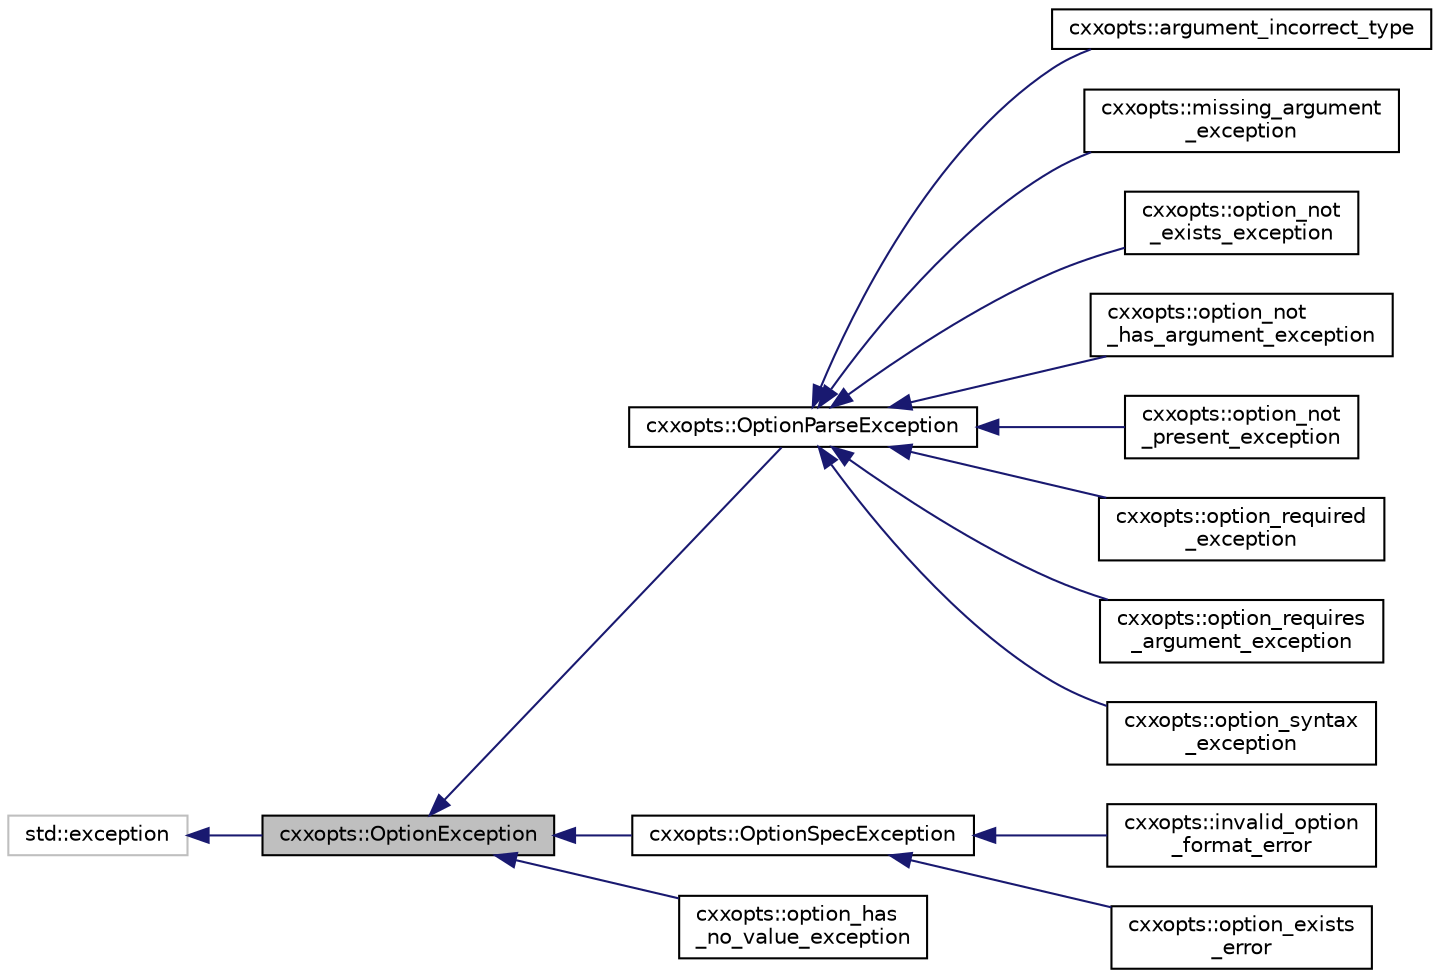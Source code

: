 digraph "cxxopts::OptionException"
{
 // LATEX_PDF_SIZE
  edge [fontname="Helvetica",fontsize="10",labelfontname="Helvetica",labelfontsize="10"];
  node [fontname="Helvetica",fontsize="10",shape=record];
  rankdir="LR";
  Node1 [label="cxxopts::OptionException",height=0.2,width=0.4,color="black", fillcolor="grey75", style="filled", fontcolor="black",tooltip=" "];
  Node2 -> Node1 [dir="back",color="midnightblue",fontsize="10",style="solid",fontname="Helvetica"];
  Node2 [label="std::exception",height=0.2,width=0.4,color="grey75", fillcolor="white", style="filled",tooltip=" "];
  Node1 -> Node3 [dir="back",color="midnightblue",fontsize="10",style="solid",fontname="Helvetica"];
  Node3 [label="cxxopts::OptionParseException",height=0.2,width=0.4,color="black", fillcolor="white", style="filled",URL="$classcxxopts_1_1_option_parse_exception.html",tooltip=" "];
  Node3 -> Node4 [dir="back",color="midnightblue",fontsize="10",style="solid",fontname="Helvetica"];
  Node4 [label="cxxopts::argument_incorrect_type",height=0.2,width=0.4,color="black", fillcolor="white", style="filled",URL="$classcxxopts_1_1argument__incorrect__type.html",tooltip=" "];
  Node3 -> Node5 [dir="back",color="midnightblue",fontsize="10",style="solid",fontname="Helvetica"];
  Node5 [label="cxxopts::missing_argument\l_exception",height=0.2,width=0.4,color="black", fillcolor="white", style="filled",URL="$classcxxopts_1_1missing__argument__exception.html",tooltip=" "];
  Node3 -> Node6 [dir="back",color="midnightblue",fontsize="10",style="solid",fontname="Helvetica"];
  Node6 [label="cxxopts::option_not\l_exists_exception",height=0.2,width=0.4,color="black", fillcolor="white", style="filled",URL="$classcxxopts_1_1option__not__exists__exception.html",tooltip=" "];
  Node3 -> Node7 [dir="back",color="midnightblue",fontsize="10",style="solid",fontname="Helvetica"];
  Node7 [label="cxxopts::option_not\l_has_argument_exception",height=0.2,width=0.4,color="black", fillcolor="white", style="filled",URL="$classcxxopts_1_1option__not__has__argument__exception.html",tooltip=" "];
  Node3 -> Node8 [dir="back",color="midnightblue",fontsize="10",style="solid",fontname="Helvetica"];
  Node8 [label="cxxopts::option_not\l_present_exception",height=0.2,width=0.4,color="black", fillcolor="white", style="filled",URL="$classcxxopts_1_1option__not__present__exception.html",tooltip=" "];
  Node3 -> Node9 [dir="back",color="midnightblue",fontsize="10",style="solid",fontname="Helvetica"];
  Node9 [label="cxxopts::option_required\l_exception",height=0.2,width=0.4,color="black", fillcolor="white", style="filled",URL="$classcxxopts_1_1option__required__exception.html",tooltip=" "];
  Node3 -> Node10 [dir="back",color="midnightblue",fontsize="10",style="solid",fontname="Helvetica"];
  Node10 [label="cxxopts::option_requires\l_argument_exception",height=0.2,width=0.4,color="black", fillcolor="white", style="filled",URL="$classcxxopts_1_1option__requires__argument__exception.html",tooltip=" "];
  Node3 -> Node11 [dir="back",color="midnightblue",fontsize="10",style="solid",fontname="Helvetica"];
  Node11 [label="cxxopts::option_syntax\l_exception",height=0.2,width=0.4,color="black", fillcolor="white", style="filled",URL="$classcxxopts_1_1option__syntax__exception.html",tooltip=" "];
  Node1 -> Node12 [dir="back",color="midnightblue",fontsize="10",style="solid",fontname="Helvetica"];
  Node12 [label="cxxopts::OptionSpecException",height=0.2,width=0.4,color="black", fillcolor="white", style="filled",URL="$classcxxopts_1_1_option_spec_exception.html",tooltip=" "];
  Node12 -> Node13 [dir="back",color="midnightblue",fontsize="10",style="solid",fontname="Helvetica"];
  Node13 [label="cxxopts::invalid_option\l_format_error",height=0.2,width=0.4,color="black", fillcolor="white", style="filled",URL="$classcxxopts_1_1invalid__option__format__error.html",tooltip=" "];
  Node12 -> Node14 [dir="back",color="midnightblue",fontsize="10",style="solid",fontname="Helvetica"];
  Node14 [label="cxxopts::option_exists\l_error",height=0.2,width=0.4,color="black", fillcolor="white", style="filled",URL="$classcxxopts_1_1option__exists__error.html",tooltip=" "];
  Node1 -> Node15 [dir="back",color="midnightblue",fontsize="10",style="solid",fontname="Helvetica"];
  Node15 [label="cxxopts::option_has\l_no_value_exception",height=0.2,width=0.4,color="black", fillcolor="white", style="filled",URL="$classcxxopts_1_1option__has__no__value__exception.html",tooltip=" "];
}
